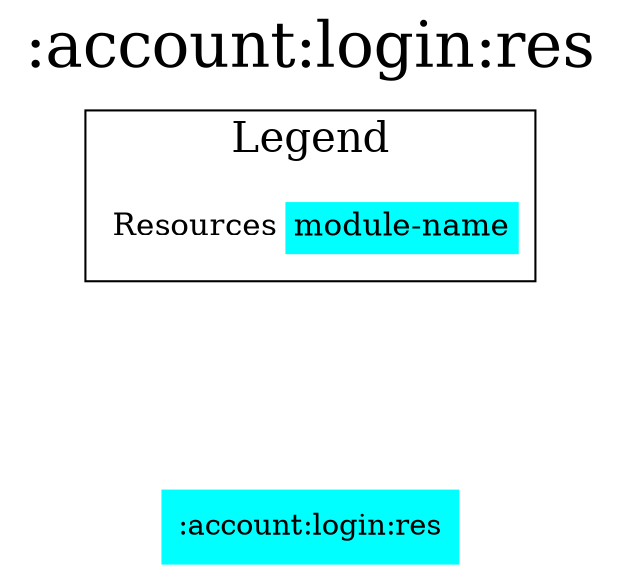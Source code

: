 digraph {
edge ["dir"="forward"]
graph ["dpi"="100","label"=":account:login:res","labelloc"="t","fontsize"="30","ranksep"="1.5","rankdir"="TB"]
node ["style"="filled"]
":account:login:res" ["shape"="none","fillcolor"="#00FFFF"]
{
edge ["dir"="none"]
graph ["rank"="same"]
":account:login:res"
}
subgraph "cluster_legend" {
edge ["dir"="none"]
graph ["label"="Legend","fontsize"="20"]
"Legend" ["style"="filled","fillcolor"="#FFFFFF","shape"="none","margin"="0","fontsize"="15","label"=<
<TABLE BORDER="0" CELLBORDER="0" CELLSPACING="0" CELLPADDING="4">
<TR><TD>Resources</TD><TD BGCOLOR="#00FFFF">module-name</TD></TR>
</TABLE>
>]
} -> ":account:login:res" ["style"="invis"]
}
